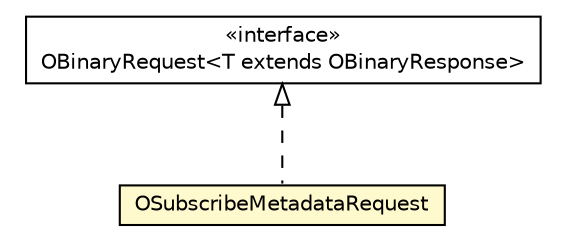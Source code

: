 #!/usr/local/bin/dot
#
# Class diagram 
# Generated by UMLGraph version R5_6-24-gf6e263 (http://www.umlgraph.org/)
#

digraph G {
	edge [fontname="Helvetica",fontsize=10,labelfontname="Helvetica",labelfontsize=10];
	node [fontname="Helvetica",fontsize=10,shape=plaintext];
	nodesep=0.25;
	ranksep=0.5;
	// com.orientechnologies.orient.client.remote.OBinaryRequest<T extends com.orientechnologies.orient.client.remote.OBinaryResponse>
	c7070233 [label=<<table title="com.orientechnologies.orient.client.remote.OBinaryRequest" border="0" cellborder="1" cellspacing="0" cellpadding="2" port="p" href="../OBinaryRequest.html">
		<tr><td><table border="0" cellspacing="0" cellpadding="1">
<tr><td align="center" balign="center"> &#171;interface&#187; </td></tr>
<tr><td align="center" balign="center"> OBinaryRequest&lt;T extends OBinaryResponse&gt; </td></tr>
		</table></td></tr>
		</table>>, URL="../OBinaryRequest.html", fontname="Helvetica", fontcolor="black", fontsize=10.0];
	// com.orientechnologies.orient.client.remote.message.OSubscribeMetadataRequest
	c7070253 [label=<<table title="com.orientechnologies.orient.client.remote.message.OSubscribeMetadataRequest" border="0" cellborder="1" cellspacing="0" cellpadding="2" port="p" bgcolor="lemonChiffon" href="./OSubscribeMetadataRequest.html">
		<tr><td><table border="0" cellspacing="0" cellpadding="1">
<tr><td align="center" balign="center"> OSubscribeMetadataRequest </td></tr>
		</table></td></tr>
		</table>>, URL="./OSubscribeMetadataRequest.html", fontname="Helvetica", fontcolor="black", fontsize=10.0];
	//com.orientechnologies.orient.client.remote.message.OSubscribeMetadataRequest implements com.orientechnologies.orient.client.remote.OBinaryRequest<T extends com.orientechnologies.orient.client.remote.OBinaryResponse>
	c7070233:p -> c7070253:p [dir=back,arrowtail=empty,style=dashed];
}

